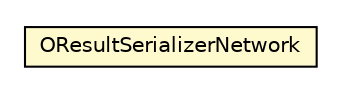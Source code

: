 #!/usr/local/bin/dot
#
# Class diagram 
# Generated by UMLGraph version R5_6-24-gf6e263 (http://www.umlgraph.org/)
#

digraph G {
	edge [fontname="Helvetica",fontsize=10,labelfontname="Helvetica",labelfontsize=10];
	node [fontname="Helvetica",fontsize=10,shape=plaintext];
	nodesep=0.25;
	ranksep=0.5;
	// com.orientechnologies.orient.core.serialization.serializer.result.binary.OResultSerializerNetwork
	c5592176 [label=<<table title="com.orientechnologies.orient.core.serialization.serializer.result.binary.OResultSerializerNetwork" border="0" cellborder="1" cellspacing="0" cellpadding="2" port="p" bgcolor="lemonChiffon" href="./OResultSerializerNetwork.html">
		<tr><td><table border="0" cellspacing="0" cellpadding="1">
<tr><td align="center" balign="center"> OResultSerializerNetwork </td></tr>
		</table></td></tr>
		</table>>, URL="./OResultSerializerNetwork.html", fontname="Helvetica", fontcolor="black", fontsize=10.0];
}

